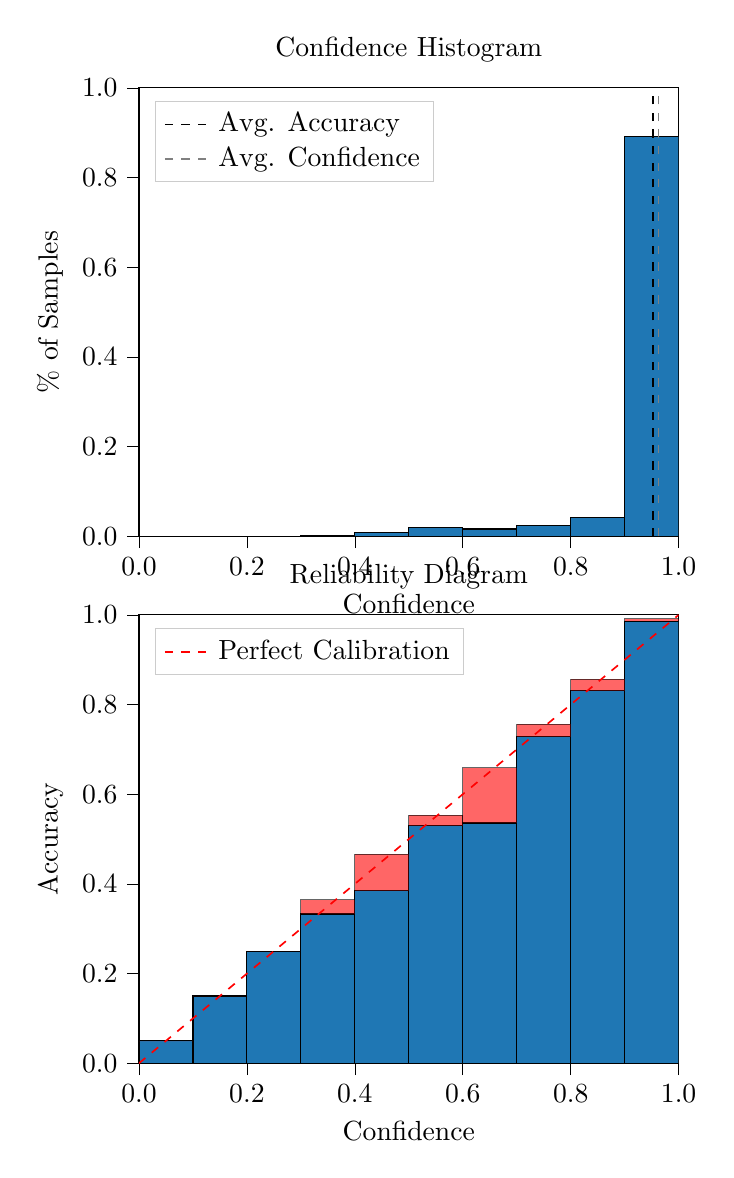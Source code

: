 % This file was created by tikzplotlib v0.9.8.
\begin{tikzpicture}

\definecolor{color0}{rgb}{0.122,0.467,0.706}

\begin{groupplot}[group style={group size=1 by 2}]
\nextgroupplot[
legend cell align={left},
legend style={
  fill opacity=0.8,
  draw opacity=1,
  text opacity=1,
  at={(0.03,0.97)},
  anchor=north west,
  draw=white!80!black
},
tick align=outside,
tick pos=left,
title={Confidence Histogram},
x grid style={white!69.02!black},
xlabel={Confidence},
xmin=0, xmax=1,
xtick style={color=black},
xtick={0,0.2,0.4,0.6,0.8,1},
xticklabels={0.0,0.2,0.4,0.6,0.8,1.0},
y grid style={white!69.02!black},
ylabel={\% of Samples},
ymin=0, ymax=1,
ytick style={color=black},
ytick={0,0.2,0.4,0.6,0.8,1},
yticklabels={0.0,0.2,0.4,0.6,0.8,1.0}
]
\draw[draw=black,fill=color0] (axis cs:-6.939e-18,0) rectangle (axis cs:0.1,0);
\draw[draw=black,fill=color0] (axis cs:0.1,0) rectangle (axis cs:0.2,0);
\draw[draw=black,fill=color0] (axis cs:0.2,0) rectangle (axis cs:0.3,0);
\draw[draw=black,fill=color0] (axis cs:0.3,0) rectangle (axis cs:0.4,0.001);
\draw[draw=black,fill=color0] (axis cs:0.4,0) rectangle (axis cs:0.5,0.008);
\draw[draw=black,fill=color0] (axis cs:0.5,0) rectangle (axis cs:0.6,0.019);
\draw[draw=black,fill=color0] (axis cs:0.6,0) rectangle (axis cs:0.7,0.016);
\draw[draw=black,fill=color0] (axis cs:0.7,0) rectangle (axis cs:0.8,0.024);
\draw[draw=black,fill=color0] (axis cs:0.8,0) rectangle (axis cs:0.9,0.042);
\draw[draw=black,fill=color0] (axis cs:0.9,0) rectangle (axis cs:1,0.891);
\addplot [semithick, black, dashed]
table {%
0.952 0
0.952 1
};
\addlegendentry{Avg. Accuracy}
\addplot [semithick, white!50.196!black, dashed]
table {%
0.963 0
0.963 1
};
\addlegendentry{Avg. Confidence}

\nextgroupplot[
legend cell align={left},
legend style={
  fill opacity=0.8,
  draw opacity=1,
  text opacity=1,
  at={(0.03,0.97)},
  anchor=north west,
  draw=white!80!black
},
tick align=outside,
tick pos=left,
title={Reliability Diagram},
x grid style={white!69.02!black},
xlabel={Confidence},
xmin=0, xmax=1,
xtick style={color=black},
xtick={0,0.2,0.4,0.6,0.8,1},
xticklabels={0.0,0.2,0.4,0.6,0.8,1.0},
y grid style={white!69.02!black},
ylabel={Accuracy},
ymin=0, ymax=1,
ytick style={color=black},
ytick={0,0.2,0.4,0.6,0.8,1},
yticklabels={0.0,0.2,0.4,0.6,0.8,1.0}
]
\draw[draw=black,fill=color0] (axis cs:-6.939e-18,0) rectangle (axis cs:0.1,0.05);
\draw[draw=black,fill=color0] (axis cs:0.1,0) rectangle (axis cs:0.2,0.15);
\draw[draw=black,fill=color0] (axis cs:0.2,0) rectangle (axis cs:0.3,0.25);
\draw[draw=black,fill=color0] (axis cs:0.3,0) rectangle (axis cs:0.4,0.333);
\draw[draw=black,fill=color0] (axis cs:0.4,0) rectangle (axis cs:0.5,0.385);
\draw[draw=black,fill=color0] (axis cs:0.5,0) rectangle (axis cs:0.6,0.53);
\draw[draw=black,fill=color0] (axis cs:0.6,0) rectangle (axis cs:0.7,0.536);
\draw[draw=black,fill=color0] (axis cs:0.7,0) rectangle (axis cs:0.8,0.728);
\draw[draw=black,fill=color0] (axis cs:0.8,0) rectangle (axis cs:0.9,0.831);
\draw[draw=black,fill=color0] (axis cs:0.9,0) rectangle (axis cs:1,0.986);
\draw[draw=black,fill=red,opacity=0.6] (axis cs:-6.939e-18,0.05) rectangle (axis cs:0.1,0.05);
\draw[draw=black,fill=red,opacity=0.6] (axis cs:0.1,0.15) rectangle (axis cs:0.2,0.15);
\draw[draw=black,fill=red,opacity=0.6] (axis cs:0.2,0.25) rectangle (axis cs:0.3,0.25);
\draw[draw=black,fill=red,opacity=0.6] (axis cs:0.3,0.333) rectangle (axis cs:0.4,0.365);
\draw[draw=black,fill=red,opacity=0.6] (axis cs:0.4,0.385) rectangle (axis cs:0.5,0.466);
\draw[draw=black,fill=red,opacity=0.6] (axis cs:0.5,0.53) rectangle (axis cs:0.6,0.553);
\draw[draw=black,fill=red,opacity=0.6] (axis cs:0.6,0.536) rectangle (axis cs:0.7,0.659);
\draw[draw=black,fill=red,opacity=0.6] (axis cs:0.7,0.728) rectangle (axis cs:0.8,0.756);
\draw[draw=black,fill=red,opacity=0.6] (axis cs:0.8,0.831) rectangle (axis cs:0.9,0.856);
\draw[draw=black,fill=red,opacity=0.6] (axis cs:0.9,0.986) rectangle (axis cs:1,0.992);
\addplot [semithick, red, dashed]
table {%
0 0
1 1
};
\addlegendentry{Perfect Calibration}
\end{groupplot}

\end{tikzpicture}
